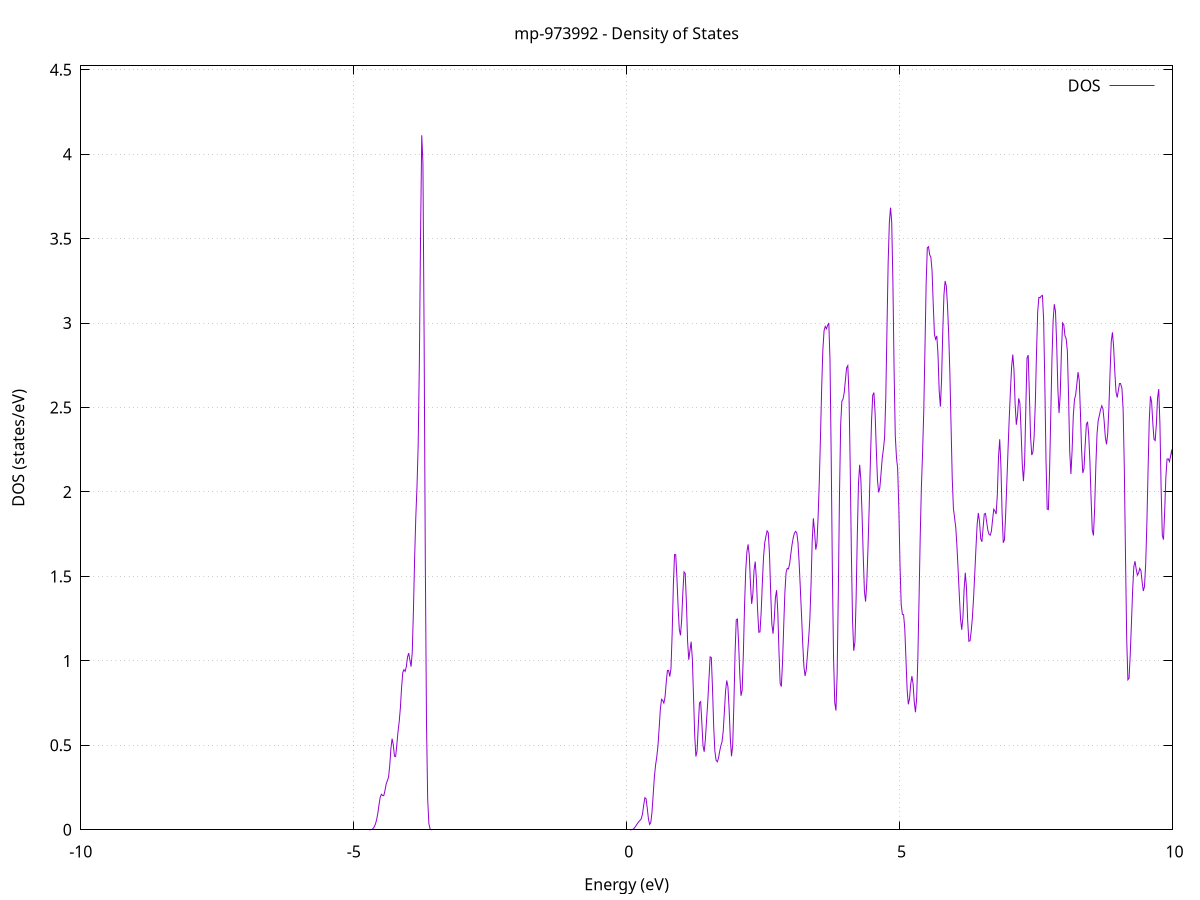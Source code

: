 set title 'mp-973992 - Density of States'
set xlabel 'Energy (eV)'
set ylabel 'DOS (states/eV)'
set grid
set xrange [-10:10]
set yrange [0:4.523]
set xzeroaxis lt -1
set terminal png size 800,600
set output 'mp-973992_dos_gnuplot.png'
plot '-' using 1:2 with lines title 'DOS'
-21.842900 0.000000
-21.821100 0.000000
-21.799400 0.000000
-21.777600 0.000000
-21.755900 0.000000
-21.734200 0.000000
-21.712400 0.000000
-21.690700 0.000000
-21.668900 0.000000
-21.647200 0.000000
-21.625500 0.000000
-21.603700 0.000000
-21.582000 0.000000
-21.560200 0.000000
-21.538500 0.000000
-21.516700 0.000000
-21.495000 0.000000
-21.473300 0.000000
-21.451500 0.000000
-21.429800 0.000000
-21.408000 0.000000
-21.386300 0.000000
-21.364600 0.000000
-21.342800 0.000000
-21.321100 0.000000
-21.299300 0.000000
-21.277600 0.000000
-21.255800 0.000000
-21.234100 0.000000
-21.212400 0.000000
-21.190600 0.000000
-21.168900 0.000000
-21.147100 0.000000
-21.125400 0.000000
-21.103700 0.000000
-21.081900 0.000000
-21.060200 0.000000
-21.038400 0.000000
-21.016700 0.000000
-20.994900 0.000000
-20.973200 0.000000
-20.951500 0.000000
-20.929700 0.000000
-20.908000 0.000000
-20.886200 0.000000
-20.864500 0.000000
-20.842700 0.000000
-20.821000 0.000000
-20.799300 0.000000
-20.777500 0.000000
-20.755800 0.000000
-20.734000 0.000000
-20.712300 0.000000
-20.690600 0.000000
-20.668800 0.000000
-20.647100 0.000000
-20.625300 0.000000
-20.603600 0.000000
-20.581800 0.000000
-20.560100 0.000000
-20.538400 0.000000
-20.516600 0.000000
-20.494900 0.000000
-20.473100 0.000000
-20.451400 0.000000
-20.429700 0.000000
-20.407900 0.000000
-20.386200 0.000000
-20.364400 0.000000
-20.342700 0.000000
-20.320900 0.000000
-20.299200 0.000000
-20.277500 0.000000
-20.255700 0.000000
-20.234000 0.000000
-20.212200 0.000000
-20.190500 0.000000
-20.168800 0.000000
-20.147000 0.000000
-20.125300 0.000000
-20.103500 0.000000
-20.081800 0.000000
-20.060000 0.000000
-20.038300 0.000000
-20.016600 0.000000
-19.994800 0.000100
-19.973100 0.001200
-19.951300 0.008700
-19.929600 0.046500
-19.907900 0.180200
-19.886100 0.523500
-19.864400 1.189100
-19.842600 2.242600
-19.820900 3.724700
-19.799100 5.610400
-19.777400 7.682900
-19.755700 9.650800
-19.733900 11.528300
-19.712200 13.600200
-19.690400 15.714200
-19.668700 17.032600
-19.646900 16.956900
-19.625200 15.784500
-19.603500 14.195200
-19.581700 12.729200
-19.560000 11.814800
-19.538200 11.759000
-19.516500 12.555600
-19.494800 13.803200
-19.473000 14.928200
-19.451300 15.611600
-19.429500 15.951300
-19.407800 16.011800
-19.386000 15.445900
-19.364300 14.084800
-19.342600 12.578100
-19.320800 11.775900
-19.299100 11.843100
-19.277300 12.388200
-19.255600 12.907300
-19.233900 12.971400
-19.212100 12.462000
-19.190400 11.452000
-19.168600 9.798200
-19.146900 7.374800
-19.125100 4.603200
-19.103400 2.272800
-19.081700 0.856700
-19.059900 0.240200
-19.038200 0.049200
-19.016400 0.007200
-18.994700 0.000800
-18.973000 0.000100
-18.951200 0.000000
-18.929500 0.000000
-18.907700 0.000000
-18.886000 0.000000
-18.864200 0.000000
-18.842500 0.000000
-18.820800 0.000000
-18.799000 0.000000
-18.777300 0.000000
-18.755500 0.000000
-18.733800 0.000000
-18.712100 0.000000
-18.690300 0.000000
-18.668600 0.000000
-18.646800 0.000000
-18.625100 0.000000
-18.603300 0.000000
-18.581600 0.000000
-18.559900 0.000000
-18.538100 0.000000
-18.516400 0.000000
-18.494600 0.000000
-18.472900 0.000000
-18.451200 0.000000
-18.429400 0.000000
-18.407700 0.000000
-18.385900 0.000000
-18.364200 0.000000
-18.342400 0.000000
-18.320700 0.000000
-18.299000 0.000000
-18.277200 0.000000
-18.255500 0.000000
-18.233700 0.000000
-18.212000 0.000000
-18.190200 0.000000
-18.168500 0.000000
-18.146800 0.000000
-18.125000 0.000000
-18.103300 0.000000
-18.081500 0.000000
-18.059800 0.000000
-18.038100 0.000000
-18.016300 0.000000
-17.994600 0.000000
-17.972800 0.000000
-17.951100 0.000000
-17.929300 0.000000
-17.907600 0.000000
-17.885900 0.000000
-17.864100 0.000000
-17.842400 0.000000
-17.820600 0.000000
-17.798900 0.000000
-17.777200 0.000000
-17.755400 0.000000
-17.733700 0.000000
-17.711900 0.000000
-17.690200 0.000000
-17.668400 0.000000
-17.646700 0.000000
-17.625000 0.000000
-17.603200 0.000000
-17.581500 0.000000
-17.559700 0.000000
-17.538000 0.000000
-17.516300 0.000000
-17.494500 0.000000
-17.472800 0.000000
-17.451000 0.000000
-17.429300 0.000000
-17.407500 0.000000
-17.385800 0.000000
-17.364100 0.000000
-17.342300 0.000000
-17.320600 0.000000
-17.298800 0.000000
-17.277100 0.000000
-17.255400 0.000000
-17.233600 0.000000
-17.211900 0.000000
-17.190100 0.000000
-17.168400 0.000000
-17.146600 0.000000
-17.124900 0.000000
-17.103200 0.000000
-17.081400 0.000000
-17.059700 0.000000
-17.037900 0.000000
-17.016200 0.000000
-16.994500 0.000000
-16.972700 0.000000
-16.951000 0.000000
-16.929200 0.000000
-16.907500 0.000000
-16.885700 0.000000
-16.864000 0.000000
-16.842300 0.000000
-16.820500 0.000000
-16.798800 0.000000
-16.777000 0.000000
-16.755300 0.000000
-16.733500 0.000000
-16.711800 0.000000
-16.690100 0.000000
-16.668300 0.000000
-16.646600 0.000000
-16.624800 0.000000
-16.603100 0.000000
-16.581400 0.000000
-16.559600 0.000000
-16.537900 0.000000
-16.516100 0.000000
-16.494400 0.000000
-16.472600 0.000000
-16.450900 0.000000
-16.429200 0.000000
-16.407400 0.000000
-16.385700 0.000000
-16.363900 0.000000
-16.342200 0.000000
-16.320500 0.000000
-16.298700 0.000000
-16.277000 0.000000
-16.255200 0.000000
-16.233500 0.000000
-16.211700 0.000000
-16.190000 0.000000
-16.168300 0.000000
-16.146500 0.000000
-16.124800 0.000000
-16.103000 0.000000
-16.081300 0.000000
-16.059600 0.000000
-16.037800 0.000000
-16.016100 0.000000
-15.994300 0.000000
-15.972600 0.000000
-15.950800 0.000000
-15.929100 0.000000
-15.907400 0.000000
-15.885600 0.000000
-15.863900 0.000000
-15.842100 0.000000
-15.820400 0.000000
-15.798700 0.000000
-15.776900 0.000000
-15.755200 0.000000
-15.733400 0.000000
-15.711700 0.000000
-15.689900 0.000000
-15.668200 0.000000
-15.646500 0.000000
-15.624700 0.000000
-15.603000 0.000000
-15.581200 0.000000
-15.559500 0.000000
-15.537700 0.000000
-15.516000 0.000000
-15.494300 0.000000
-15.472500 0.000000
-15.450800 0.000000
-15.429000 0.000000
-15.407300 0.000000
-15.385600 0.000000
-15.363800 0.000000
-15.342100 0.000000
-15.320300 0.000000
-15.298600 0.000000
-15.276800 0.000000
-15.255100 0.000000
-15.233400 0.000000
-15.211600 0.000000
-15.189900 0.000000
-15.168100 0.000000
-15.146400 0.000000
-15.124700 0.000000
-15.102900 0.000000
-15.081200 0.000000
-15.059400 0.000000
-15.037700 0.000000
-15.015900 0.000000
-14.994200 0.000000
-14.972500 0.000000
-14.950700 0.000000
-14.929000 0.000000
-14.907200 0.000000
-14.885500 0.000000
-14.863800 0.000000
-14.842000 0.000000
-14.820300 0.000000
-14.798500 0.000000
-14.776800 0.000000
-14.755000 0.000000
-14.733300 0.000000
-14.711600 0.000000
-14.689800 0.000000
-14.668100 0.000000
-14.646300 0.000000
-14.624600 0.000000
-14.602900 0.000000
-14.581100 0.000000
-14.559400 0.000000
-14.537600 0.000000
-14.515900 0.000000
-14.494100 0.000000
-14.472400 0.000000
-14.450700 0.000000
-14.428900 0.000000
-14.407200 0.000000
-14.385400 0.000000
-14.363700 0.000000
-14.342000 0.000000
-14.320200 0.000000
-14.298500 0.000000
-14.276700 0.000000
-14.255000 0.000000
-14.233200 0.000000
-14.211500 0.000000
-14.189800 0.000000
-14.168000 0.000000
-14.146300 0.000000
-14.124500 0.000000
-14.102800 0.000000
-14.081000 0.000000
-14.059300 0.000000
-14.037600 0.000000
-14.015800 0.000000
-13.994100 0.000000
-13.972300 0.000000
-13.950600 0.000000
-13.928900 0.000000
-13.907100 0.000000
-13.885400 0.000000
-13.863600 0.000000
-13.841900 0.000000
-13.820100 0.000000
-13.798400 0.000000
-13.776700 0.000000
-13.754900 0.000000
-13.733200 0.000000
-13.711400 0.000000
-13.689700 0.000000
-13.668000 0.000000
-13.646200 0.000000
-13.624500 0.000000
-13.602700 0.000000
-13.581000 0.000000
-13.559200 0.000000
-13.537500 0.000000
-13.515800 0.000000
-13.494000 0.000000
-13.472300 0.000000
-13.450500 0.000000
-13.428800 0.000000
-13.407100 0.000000
-13.385300 0.000000
-13.363600 0.000000
-13.341800 0.000000
-13.320100 0.000000
-13.298300 0.000000
-13.276600 0.000000
-13.254900 0.000000
-13.233100 0.000000
-13.211400 0.000000
-13.189600 0.000000
-13.167900 0.000000
-13.146200 0.000000
-13.124400 0.000000
-13.102700 0.000000
-13.080900 0.000000
-13.059200 0.000000
-13.037400 0.000000
-13.015700 0.000000
-12.994000 0.000000
-12.972200 0.000000
-12.950500 0.000000
-12.928700 0.000000
-12.907000 0.000000
-12.885300 0.000000
-12.863500 0.000000
-12.841800 0.000000
-12.820000 0.000000
-12.798300 0.000000
-12.776500 0.000000
-12.754800 0.000000
-12.733100 0.000000
-12.711300 0.000000
-12.689600 0.000000
-12.667800 0.000000
-12.646100 0.000000
-12.624300 0.000000
-12.602600 0.000000
-12.580900 0.000000
-12.559100 0.000000
-12.537400 0.000000
-12.515600 0.000000
-12.493900 0.000000
-12.472200 0.000000
-12.450400 0.000000
-12.428700 0.000000
-12.406900 0.000000
-12.385200 0.000000
-12.363400 0.000000
-12.341700 0.000000
-12.320000 0.000000
-12.298200 0.000000
-12.276500 0.000000
-12.254700 0.000000
-12.233000 0.000000
-12.211300 0.000000
-12.189500 0.000000
-12.167800 0.000000
-12.146000 0.000000
-12.124300 0.000100
-12.102500 0.001200
-12.080800 0.014500
-12.059100 0.125900
-12.037300 0.784900
-12.015600 3.513800
-11.993800 11.310000
-11.972100 26.185400
-11.950400 43.621000
-11.928600 52.330400
-11.906900 45.295400
-11.885100 28.370900
-11.863400 12.904100
-11.841600 4.274700
-11.819900 1.032600
-11.798200 0.181600
-11.776400 0.023100
-11.754700 0.002100
-11.732900 0.000100
-11.711200 0.000000
-11.689500 0.000000
-11.667700 0.000000
-11.646000 0.000000
-11.624200 0.000000
-11.602500 0.000000
-11.580700 0.000000
-11.559000 0.000000
-11.537300 0.000000
-11.515500 0.000000
-11.493800 0.000000
-11.472000 0.000000
-11.450300 0.000000
-11.428600 0.000000
-11.406800 0.000000
-11.385100 0.000000
-11.363300 0.000000
-11.341600 0.000000
-11.319800 0.000000
-11.298100 0.000000
-11.276400 0.000000
-11.254600 0.000000
-11.232900 0.000000
-11.211100 0.000000
-11.189400 0.000000
-11.167600 0.000000
-11.145900 0.000000
-11.124200 0.000000
-11.102400 0.000000
-11.080700 0.000000
-11.058900 0.000000
-11.037200 0.000000
-11.015500 0.000000
-10.993700 0.000000
-10.972000 0.000000
-10.950200 0.000000
-10.928500 0.000000
-10.906700 0.000000
-10.885000 0.000000
-10.863300 0.000000
-10.841500 0.000000
-10.819800 0.000000
-10.798000 0.000000
-10.776300 0.000000
-10.754600 0.000000
-10.732800 0.000000
-10.711100 0.000000
-10.689300 0.000000
-10.667600 0.000000
-10.645800 0.000000
-10.624100 0.000000
-10.602400 0.000000
-10.580600 0.000000
-10.558900 0.000000
-10.537100 0.000000
-10.515400 0.000000
-10.493700 0.000000
-10.471900 0.000000
-10.450200 0.000000
-10.428400 0.000000
-10.406700 0.000000
-10.384900 0.000000
-10.363200 0.000000
-10.341500 0.000000
-10.319700 0.000000
-10.298000 0.000000
-10.276200 0.000000
-10.254500 0.000000
-10.232800 0.000000
-10.211000 0.000000
-10.189300 0.000000
-10.167500 0.000000
-10.145800 0.000000
-10.124000 0.000000
-10.102300 0.000000
-10.080600 0.000000
-10.058800 0.000000
-10.037100 0.000000
-10.015300 0.000000
-9.993600 0.000000
-9.971800 0.000000
-9.950100 0.000000
-9.928400 0.000000
-9.906600 0.000000
-9.884900 0.000000
-9.863100 0.000000
-9.841400 0.000000
-9.819700 0.000000
-9.797900 0.000000
-9.776200 0.000000
-9.754400 0.000000
-9.732700 0.000000
-9.710900 0.000000
-9.689200 0.000000
-9.667500 0.000000
-9.645700 0.000000
-9.624000 0.000000
-9.602200 0.000000
-9.580500 0.000000
-9.558800 0.000000
-9.537000 0.000000
-9.515300 0.000000
-9.493500 0.000000
-9.471800 0.000000
-9.450000 0.000000
-9.428300 0.000000
-9.406600 0.000000
-9.384800 0.000000
-9.363100 0.000000
-9.341300 0.000000
-9.319600 0.000000
-9.297900 0.000000
-9.276100 0.000000
-9.254400 0.000000
-9.232600 0.000000
-9.210900 0.000000
-9.189100 0.000000
-9.167400 0.000000
-9.145700 0.000000
-9.123900 0.000000
-9.102200 0.000000
-9.080400 0.000000
-9.058700 0.000000
-9.037000 0.000000
-9.015200 0.000000
-8.993500 0.000000
-8.971700 0.000000
-8.950000 0.000000
-8.928200 0.000000
-8.906500 0.000000
-8.884800 0.000000
-8.863000 0.000000
-8.841300 0.000000
-8.819500 0.000000
-8.797800 0.000000
-8.776100 0.000000
-8.754300 0.000000
-8.732600 0.000000
-8.710800 0.000000
-8.689100 0.000000
-8.667300 0.000000
-8.645600 0.000000
-8.623900 0.000000
-8.602100 0.000000
-8.580400 0.000000
-8.558600 0.000000
-8.536900 0.000000
-8.515100 0.000000
-8.493400 0.000000
-8.471700 0.000000
-8.449900 0.000000
-8.428200 0.000000
-8.406400 0.000000
-8.384700 0.000000
-8.363000 0.000000
-8.341200 0.000000
-8.319500 0.000000
-8.297700 0.000000
-8.276000 0.000000
-8.254200 0.000000
-8.232500 0.000000
-8.210800 0.000000
-8.189000 0.000000
-8.167300 0.000000
-8.145500 0.000000
-8.123800 0.000000
-8.102100 0.000000
-8.080300 0.000000
-8.058600 0.000000
-8.036800 0.000000
-8.015100 0.000000
-7.993300 0.000000
-7.971600 0.000000
-7.949900 0.000000
-7.928100 0.000000
-7.906400 0.000000
-7.884600 0.000000
-7.862900 0.000000
-7.841200 0.000000
-7.819400 0.000000
-7.797700 0.000000
-7.775900 0.000000
-7.754200 0.000000
-7.732400 0.000000
-7.710700 0.000000
-7.689000 0.000000
-7.667200 0.000000
-7.645500 0.000000
-7.623700 0.000000
-7.602000 0.000000
-7.580300 0.000000
-7.558500 0.000000
-7.536800 0.000000
-7.515000 0.000000
-7.493300 0.000000
-7.471500 0.000000
-7.449800 0.000000
-7.428100 0.000000
-7.406300 0.000000
-7.384600 0.000000
-7.362800 0.000000
-7.341100 0.000000
-7.319400 0.000000
-7.297600 0.000000
-7.275900 0.000000
-7.254100 0.000000
-7.232400 0.000000
-7.210600 0.000000
-7.188900 0.000000
-7.167200 0.000000
-7.145400 0.000000
-7.123700 0.000000
-7.101900 0.000000
-7.080200 0.000000
-7.058400 0.000000
-7.036700 0.000000
-7.015000 0.000000
-6.993200 0.000000
-6.971500 0.000000
-6.949700 0.000000
-6.928000 0.000000
-6.906300 0.000000
-6.884500 0.000000
-6.862800 0.000000
-6.841000 0.000000
-6.819300 0.000000
-6.797500 0.000000
-6.775800 0.000000
-6.754100 0.000000
-6.732300 0.000000
-6.710600 0.000000
-6.688800 0.000000
-6.667100 0.000000
-6.645400 0.000000
-6.623600 0.000000
-6.601900 0.000000
-6.580100 0.000000
-6.558400 0.000000
-6.536600 0.000000
-6.514900 0.000000
-6.493200 0.000000
-6.471400 0.000000
-6.449700 0.000000
-6.427900 0.000000
-6.406200 0.000000
-6.384500 0.000000
-6.362700 0.000000
-6.341000 0.000000
-6.319200 0.000000
-6.297500 0.000000
-6.275700 0.000000
-6.254000 0.000000
-6.232300 0.000000
-6.210500 0.000000
-6.188800 0.000000
-6.167000 0.000000
-6.145300 0.000000
-6.123600 0.000000
-6.101800 0.000000
-6.080100 0.000000
-6.058300 0.000000
-6.036600 0.000000
-6.014800 0.000000
-5.993100 0.000000
-5.971400 0.000000
-5.949600 0.000000
-5.927900 0.000000
-5.906100 0.000000
-5.884400 0.000000
-5.862600 0.000000
-5.840900 0.000000
-5.819200 0.000000
-5.797400 0.000000
-5.775700 0.000000
-5.753900 0.000000
-5.732200 0.000000
-5.710500 0.000000
-5.688700 0.000000
-5.667000 0.000000
-5.645200 0.000000
-5.623500 0.000000
-5.601700 0.000000
-5.580000 0.000000
-5.558300 0.000000
-5.536500 0.000000
-5.514800 0.000000
-5.493000 0.000000
-5.471300 0.000000
-5.449600 0.000000
-5.427800 0.000000
-5.406100 0.000000
-5.384300 0.000000
-5.362600 0.000000
-5.340800 0.000000
-5.319100 0.000000
-5.297400 0.000000
-5.275600 0.000000
-5.253900 0.000000
-5.232100 0.000000
-5.210400 0.000000
-5.188700 0.000000
-5.166900 0.000000
-5.145200 0.000000
-5.123400 0.000000
-5.101700 0.000000
-5.079900 0.000000
-5.058200 0.000000
-5.036500 0.000000
-5.014700 0.000000
-4.993000 0.000000
-4.971200 0.000000
-4.949500 0.000000
-4.927800 0.000000
-4.906000 0.000000
-4.884300 0.000000
-4.862500 0.000000
-4.840800 0.000000
-4.819000 0.000000
-4.797300 0.000000
-4.775600 0.000000
-4.753800 0.000000
-4.732100 0.000000
-4.710300 0.000100
-4.688600 0.000500
-4.666900 0.002300
-4.645100 0.007400
-4.623400 0.017800
-4.601600 0.034600
-4.579900 0.060100
-4.558100 0.098800
-4.536400 0.148700
-4.514700 0.192700
-4.492900 0.210100
-4.471200 0.202700
-4.449400 0.202300
-4.427700 0.231700
-4.405900 0.270600
-4.384200 0.290300
-4.362500 0.310900
-4.340700 0.377200
-4.319000 0.479900
-4.297200 0.539300
-4.275500 0.504000
-4.253800 0.436000
-4.232000 0.433500
-4.210300 0.503300
-4.188500 0.580000
-4.166800 0.639700
-4.145000 0.722700
-4.123300 0.841000
-4.101600 0.931100
-4.079800 0.947500
-4.058100 0.937700
-4.036300 0.965700
-4.014600 1.022200
-3.992900 1.045800
-3.971100 1.005400
-3.949400 0.966000
-3.927600 1.050900
-3.905900 1.301000
-3.884100 1.610000
-3.862400 1.852700
-3.840700 2.030900
-3.818900 2.279200
-3.797200 2.774000
-3.775400 3.519700
-3.753700 4.112200
-3.732000 3.947500
-3.710200 2.910000
-3.688500 1.590400
-3.666700 0.632400
-3.645000 0.180900
-3.623200 0.036900
-3.601500 0.005300
-3.579800 0.000500
-3.558000 0.000000
-3.536300 0.000000
-3.514500 0.000000
-3.492800 0.000000
-3.471100 0.000000
-3.449300 0.000000
-3.427600 0.000000
-3.405800 0.000000
-3.384100 0.000000
-3.362300 0.000000
-3.340600 0.000000
-3.318900 0.000000
-3.297100 0.000000
-3.275400 0.000000
-3.253600 0.000000
-3.231900 0.000000
-3.210200 0.000000
-3.188400 0.000000
-3.166700 0.000000
-3.144900 0.000000
-3.123200 0.000000
-3.101400 0.000000
-3.079700 0.000000
-3.058000 0.000000
-3.036200 0.000000
-3.014500 0.000000
-2.992700 0.000000
-2.971000 0.000000
-2.949200 0.000000
-2.927500 0.000000
-2.905800 0.000000
-2.884000 0.000000
-2.862300 0.000000
-2.840500 0.000000
-2.818800 0.000000
-2.797100 0.000000
-2.775300 0.000000
-2.753600 0.000000
-2.731800 0.000000
-2.710100 0.000000
-2.688300 0.000000
-2.666600 0.000000
-2.644900 0.000000
-2.623100 0.000000
-2.601400 0.000000
-2.579600 0.000000
-2.557900 0.000000
-2.536200 0.000000
-2.514400 0.000000
-2.492700 0.000000
-2.470900 0.000000
-2.449200 0.000000
-2.427400 0.000000
-2.405700 0.000000
-2.384000 0.000000
-2.362200 0.000000
-2.340500 0.000000
-2.318700 0.000000
-2.297000 0.000000
-2.275300 0.000000
-2.253500 0.000000
-2.231800 0.000000
-2.210000 0.000000
-2.188300 0.000000
-2.166500 0.000000
-2.144800 0.000000
-2.123100 0.000000
-2.101300 0.000000
-2.079600 0.000000
-2.057800 0.000000
-2.036100 0.000000
-2.014400 0.000000
-1.992600 0.000000
-1.970900 0.000000
-1.949100 0.000000
-1.927400 0.000000
-1.905600 0.000000
-1.883900 0.000000
-1.862200 0.000000
-1.840400 0.000000
-1.818700 0.000000
-1.796900 0.000000
-1.775200 0.000000
-1.753500 0.000000
-1.731700 0.000000
-1.710000 0.000000
-1.688200 0.000000
-1.666500 0.000000
-1.644700 0.000000
-1.623000 0.000000
-1.601300 0.000000
-1.579500 0.000000
-1.557800 0.000000
-1.536000 0.000000
-1.514300 0.000000
-1.492500 0.000000
-1.470800 0.000000
-1.449100 0.000000
-1.427300 0.000000
-1.405600 0.000000
-1.383800 0.000000
-1.362100 0.000000
-1.340400 0.000000
-1.318600 0.000000
-1.296900 0.000000
-1.275100 0.000000
-1.253400 0.000000
-1.231600 0.000000
-1.209900 0.000000
-1.188200 0.000000
-1.166400 0.000000
-1.144700 0.000000
-1.122900 0.000000
-1.101200 0.000000
-1.079500 0.000000
-1.057700 0.000000
-1.036000 0.000000
-1.014200 0.000000
-0.992500 0.000000
-0.970700 0.000000
-0.949000 0.000000
-0.927300 0.000000
-0.905500 0.000000
-0.883800 0.000000
-0.862000 0.000000
-0.840300 0.000000
-0.818600 0.000000
-0.796800 0.000000
-0.775100 0.000000
-0.753300 0.000000
-0.731600 0.000000
-0.709800 0.000000
-0.688100 0.000000
-0.666400 0.000000
-0.644600 0.000000
-0.622900 0.000000
-0.601100 0.000000
-0.579400 0.000000
-0.557700 0.000000
-0.535900 0.000000
-0.514200 0.000000
-0.492400 0.000000
-0.470700 0.000000
-0.448900 0.000000
-0.427200 0.000000
-0.405500 0.000000
-0.383700 0.000000
-0.362000 0.000000
-0.340200 0.000000
-0.318500 0.000000
-0.296700 0.000000
-0.275000 0.000000
-0.253300 0.000000
-0.231500 0.000000
-0.209800 0.000000
-0.188000 0.000000
-0.166300 0.000000
-0.144600 0.000000
-0.122800 0.000000
-0.101100 0.000000
-0.079300 0.000000
-0.057600 0.000000
-0.035800 0.000000
-0.014100 0.000000
0.007600 0.000000
0.029400 0.000000
0.051100 0.000000
0.072900 0.000100
0.094600 0.000800
0.116300 0.003200
0.138100 0.009100
0.159800 0.018600
0.181600 0.029300
0.203300 0.039500
0.225100 0.049000
0.246800 0.056300
0.268500 0.065700
0.290300 0.093100
0.312000 0.144900
0.333800 0.189700
0.355500 0.184200
0.377200 0.128500
0.399000 0.065100
0.420700 0.031700
0.442500 0.042700
0.464200 0.103900
0.486000 0.206300
0.507700 0.310900
0.529400 0.381700
0.551200 0.429800
0.572900 0.494800
0.594700 0.596900
0.616400 0.709400
0.638100 0.772500
0.659900 0.766500
0.681600 0.749900
0.703400 0.786400
0.725100 0.872000
0.746900 0.943200
0.768600 0.943600
0.790300 0.907200
0.812100 0.954900
0.833800 1.161800
0.855600 1.444300
0.877300 1.629300
0.899000 1.628900
0.920800 1.493800
0.942500 1.320800
0.964300 1.186400
0.986000 1.151300
1.007800 1.242200
1.029500 1.404300
1.051200 1.526800
1.073000 1.517600
1.094700 1.348200
1.116500 1.116200
1.138200 1.006500
1.160000 1.061800
1.181700 1.113700
1.203400 1.014600
1.225200 0.790600
1.246900 0.560400
1.268700 0.433900
1.290400 0.466000
1.312100 0.614500
1.333900 0.751000
1.355600 0.758800
1.377400 0.635600
1.399100 0.497400
1.420900 0.461700
1.442600 0.537300
1.464300 0.648900
1.486100 0.757700
1.507800 0.893100
1.529600 1.023700
1.551300 1.019500
1.573000 0.837700
1.594800 0.609600
1.616500 0.466000
1.638300 0.412100
1.660000 0.402500
1.681800 0.422200
1.703500 0.463500
1.725200 0.497200
1.747000 0.520400
1.768700 0.581000
1.790500 0.697900
1.812200 0.820800
1.833900 0.883900
1.855700 0.848200
1.877400 0.715400
1.899200 0.541800
1.920900 0.435100
1.942700 0.499000
1.964400 0.741400
1.986100 1.044600
2.007900 1.243300
2.029600 1.248100
2.051400 1.102400
2.073100 0.916100
2.094800 0.793500
2.116600 0.827700
2.138300 1.043200
2.160100 1.327400
2.181800 1.536000
2.203600 1.646600
2.225300 1.689800
2.247000 1.624000
2.268800 1.453600
2.290500 1.337600
2.312300 1.396700
2.334000 1.538400
2.355700 1.587700
2.377500 1.482100
2.399200 1.298900
2.421000 1.169600
2.442700 1.171500
2.464500 1.289600
2.486200 1.461800
2.507900 1.614600
2.529700 1.699000
2.551400 1.737100
2.573200 1.769600
2.594900 1.758900
2.616700 1.632800
2.638400 1.411400
2.660100 1.218100
2.681900 1.160800
2.703600 1.243200
2.725400 1.373600
2.747100 1.418500
2.768800 1.292900
2.790600 1.054100
2.812300 0.866500
2.834100 0.848100
2.855800 0.990000
2.877600 1.207400
2.899300 1.407600
2.921000 1.523300
2.942800 1.547800
2.964500 1.544600
2.986300 1.575300
3.008000 1.633600
3.029700 1.687600
3.051500 1.728800
3.073200 1.755500
3.095000 1.766700
3.116700 1.758700
3.138500 1.701500
3.160200 1.579900
3.181900 1.429700
3.203700 1.272100
3.225400 1.105000
3.247200 0.966900
3.268900 0.910800
3.290600 0.947100
3.312400 1.037600
3.334100 1.131500
3.355900 1.243300
3.377600 1.447300
3.399400 1.711100
3.421100 1.844300
3.442800 1.766200
3.464600 1.658600
3.486300 1.698600
3.508100 1.858200
3.529800 2.067000
3.551500 2.331700
3.573300 2.622100
3.595000 2.843700
3.616800 2.955400
3.638500 2.980100
3.660300 2.966300
3.682000 2.986800
3.703700 3.000700
3.725500 2.780400
3.747200 2.215300
3.769000 1.532200
3.790700 1.019500
3.812400 0.752700
3.834200 0.705800
3.855900 0.915600
3.877700 1.398800
3.899400 1.986700
3.921200 2.400200
3.942900 2.537900
3.964600 2.549900
3.986400 2.589600
4.008100 2.664700
4.029900 2.735600
4.051600 2.748300
4.073400 2.579300
4.095100 2.162100
4.116800 1.641400
4.138600 1.239500
4.160300 1.060100
4.182100 1.111000
4.203800 1.367700
4.225500 1.738400
4.247300 2.050700
4.269000 2.161300
4.290800 2.072100
4.312500 1.870700
4.334300 1.622500
4.356000 1.412000
4.377700 1.351100
4.399500 1.461700
4.421200 1.665700
4.443000 1.906300
4.464700 2.172400
4.486400 2.420300
4.508200 2.573100
4.529900 2.588600
4.551700 2.467000
4.573400 2.256700
4.595200 2.070800
4.616900 1.997200
4.638600 2.025600
4.660400 2.109100
4.682100 2.200100
4.703900 2.252400
4.725600 2.322500
4.747300 2.557500
4.769100 2.965000
4.790800 3.356900
4.812600 3.593700
4.834300 3.683400
4.856100 3.595700
4.877800 3.242900
4.899500 2.724200
4.921300 2.333500
4.943000 2.205700
4.964800 2.138900
4.986500 1.904500
5.008200 1.564200
5.030000 1.332500
5.051700 1.275600
5.073500 1.273600
5.095200 1.191800
5.117000 1.011600
5.138700 0.827300
5.160400 0.742900
5.182200 0.776200
5.203900 0.861700
5.225700 0.909800
5.247400 0.864000
5.269200 0.756000
5.290900 0.696100
5.312600 0.776600
5.334400 1.010300
5.356100 1.355700
5.377900 1.729800
5.399600 2.026400
5.421300 2.233500
5.443100 2.477300
5.464800 2.844700
5.486600 3.230900
5.508300 3.446100
5.530100 3.452400
5.551800 3.404200
5.573500 3.390000
5.595300 3.308700
5.617000 3.108600
5.638800 2.932900
5.660500 2.904500
5.682200 2.924200
5.704000 2.814300
5.725700 2.599800
5.747500 2.505500
5.769200 2.661600
5.791000 2.946900
5.812700 3.166100
5.834400 3.249400
5.856200 3.219300
5.877900 3.105400
5.899700 2.935700
5.921400 2.704800
5.943100 2.392900
5.964900 2.081000
5.986600 1.901900
6.008400 1.846000
6.030100 1.787700
6.051900 1.673200
6.073600 1.532400
6.095300 1.384300
6.117100 1.247700
6.138800 1.184500
6.160600 1.256300
6.182300 1.422800
6.204000 1.521900
6.225800 1.433400
6.247500 1.238800
6.269300 1.116300
6.291000 1.119000
6.312800 1.177400
6.334500 1.258500
6.356200 1.376700
6.378000 1.519600
6.399700 1.670100
6.421500 1.809500
6.443200 1.875600
6.464900 1.822900
6.486700 1.723200
6.508400 1.705100
6.530200 1.788000
6.551900 1.869400
6.573700 1.873100
6.595400 1.822300
6.617100 1.773800
6.638900 1.750000
6.660600 1.744000
6.682400 1.767900
6.704100 1.836800
6.725900 1.898100
6.747600 1.887000
6.769300 1.869400
6.791100 1.985500
6.812800 2.208700
6.834600 2.312200
6.856300 2.157100
6.878000 1.876600
6.899800 1.699400
6.921500 1.717100
6.943300 1.865600
6.965000 2.054100
6.986800 2.249300
7.008500 2.432700
7.030200 2.592700
7.052000 2.738400
7.073700 2.813800
7.095500 2.725300
7.117200 2.521400
7.138900 2.398000
7.160700 2.453700
7.182400 2.554700
7.204200 2.527500
7.225900 2.363600
7.247700 2.167200
7.269400 2.064200
7.291100 2.177700
7.312900 2.499600
7.334600 2.793600
7.356400 2.810600
7.378100 2.578000
7.399800 2.327800
7.421600 2.218500
7.443300 2.236700
7.465100 2.329100
7.486800 2.525500
7.508600 2.820200
7.530300 3.064900
7.552000 3.152300
7.573800 3.150000
7.595500 3.160500
7.617300 3.163800
7.639000 3.021100
7.660700 2.649800
7.682500 2.190400
7.704200 1.899000
7.726000 1.895700
7.747700 2.117900
7.769500 2.449900
7.791200 2.780200
7.812900 3.012800
7.834700 3.111800
7.856400 3.069800
7.878200 2.876400
7.899900 2.610900
7.921600 2.467200
7.943400 2.576100
7.965100 2.832500
7.986900 3.000900
8.008600 2.990300
8.030400 2.924600
8.052100 2.907700
8.073800 2.834800
8.095600 2.571700
8.117300 2.238300
8.139100 2.106800
8.160800 2.244500
8.182600 2.450000
8.204300 2.547600
8.226000 2.575500
8.247800 2.640000
8.269500 2.709500
8.291300 2.662100
8.313000 2.473400
8.334700 2.247300
8.356500 2.112300
8.378200 2.137700
8.400000 2.277600
8.421700 2.398800
8.443500 2.415700
8.465200 2.338300
8.486900 2.181900
8.508700 1.962200
8.530400 1.773100
8.552200 1.742800
8.573900 1.903700
8.595600 2.153500
8.617400 2.344400
8.639100 2.423600
8.660900 2.454000
8.682600 2.487900
8.704400 2.510300
8.726100 2.491900
8.747800 2.419700
8.769600 2.323700
8.791300 2.282200
8.813100 2.344200
8.834800 2.498800
8.856500 2.709800
8.878300 2.892900
8.900000 2.944900
8.921800 2.857100
8.943500 2.710000
8.965300 2.591100
8.987000 2.559500
9.008700 2.602200
9.030500 2.641200
9.052200 2.641200
9.074000 2.613100
9.095700 2.485300
9.117400 2.139200
9.139200 1.612700
9.160900 1.129600
9.182700 0.888400
9.204400 0.898100
9.226200 1.040200
9.247900 1.224100
9.269600 1.415300
9.291400 1.557000
9.313100 1.590000
9.334900 1.543800
9.356600 1.507200
9.378400 1.520400
9.400100 1.548000
9.421800 1.533800
9.443600 1.468400
9.465300 1.413700
9.487100 1.440900
9.508800 1.574100
9.530500 1.812500
9.552300 2.126600
9.574000 2.419200
9.595800 2.566900
9.617500 2.533400
9.639300 2.408500
9.661000 2.312100
9.682700 2.304600
9.704500 2.401000
9.726200 2.557100
9.748000 2.609200
9.769700 2.402100
9.791400 2.023800
9.813200 1.743500
9.834900 1.718100
9.856700 1.885600
9.878400 2.086700
9.900200 2.194900
9.921900 2.196500
9.943600 2.180300
9.965400 2.213000
9.987100 2.251400
10.008900 2.179300
10.030600 1.938300
10.052300 1.632500
10.074100 1.437100
10.095800 1.433100
10.117600 1.582800
10.139300 1.791800
10.161100 1.983900
10.182800 2.177700
10.204500 2.449600
10.226300 2.766600
10.248000 2.940800
10.269800 2.804200
10.291500 2.371000
10.313200 1.844600
10.335000 1.500000
10.356700 1.494200
10.378500 1.752500
10.400200 2.062000
10.422000 2.267100
10.443700 2.370500
10.465400 2.466400
10.487200 2.583100
10.508900 2.628200
10.530700 2.521800
10.552400 2.305300
10.574100 2.057500
10.595900 1.776300
10.617600 1.447400
10.639400 1.171600
10.661100 1.077200
10.682900 1.139300
10.704600 1.224700
10.726300 1.259800
10.748100 1.240000
10.769800 1.170700
10.791600 1.086900
10.813300 1.036200
10.835100 1.012200
10.856800 0.966500
10.878500 0.872700
10.900300 0.744500
10.922000 0.621200
10.943800 0.566200
10.965500 0.657100
10.987200 0.917100
11.009000 1.233100
11.030700 1.400300
11.052500 1.303400
11.074200 1.043900
11.096000 0.850500
11.117700 0.848400
11.139400 0.964600
11.161200 1.085900
11.182900 1.208400
11.204700 1.376500
11.226400 1.577100
11.248100 1.738600
11.269900 1.785900
11.291600 1.692600
11.313400 1.511000
11.335100 1.350300
11.356900 1.300400
11.378600 1.356700
11.400300 1.439400
11.422100 1.502300
11.443800 1.566800
11.465600 1.626600
11.487300 1.628700
11.509000 1.567100
11.530800 1.478800
11.552500 1.366000
11.574300 1.209700
11.596000 1.018000
11.617800 0.837200
11.639500 0.752400
11.661200 0.836400
11.683000 1.073800
11.704700 1.381600
11.726500 1.676200
11.748200 1.902400
11.769900 2.036300
11.791700 2.061400
11.813400 1.948000
11.835200 1.706800
11.856900 1.434500
11.878700 1.240000
11.900400 1.153600
11.922100 1.144100
11.943900 1.172000
11.965600 1.222900
11.987400 1.333000
12.009100 1.498700
12.030800 1.571800
12.052600 1.440700
12.074300 1.238200
12.096100 1.181500
12.117800 1.328000
12.139600 1.548600
12.161300 1.641700
12.183000 1.521800
12.204800 1.296800
12.226500 1.105000
12.248300 0.992200
12.270000 0.964500
12.291800 1.017300
12.313500 1.109100
12.335200 1.173900
12.357000 1.153100
12.378700 1.024800
12.400500 0.851900
12.422200 0.783700
12.443900 0.936200
12.465700 1.261800
12.487400 1.574400
12.509200 1.705000
12.530900 1.610500
12.552700 1.382400
12.574400 1.189400
12.596100 1.163000
12.617900 1.303700
12.639600 1.496100
12.661400 1.612900
12.683100 1.591700
12.704800 1.436700
12.726600 1.211200
12.748300 1.027600
12.770100 0.975200
12.791800 1.041600
12.813600 1.148400
12.835300 1.287000
12.857000 1.534700
12.878800 1.878000
12.900500 2.144800
12.922300 2.223100
12.944000 2.238600
12.965700 2.352700
12.987500 2.500100
13.009200 2.502700
13.031000 2.330200
13.052700 2.121000
13.074500 1.990700
13.096200 1.910900
13.117900 1.806900
13.139700 1.672300
13.161400 1.552400
13.183200 1.510100
13.204900 1.590300
13.226600 1.776600
13.248400 2.007900
13.270100 2.224400
13.291900 2.384000
13.313600 2.438100
13.335400 2.314900
13.357100 2.033100
13.378800 1.796600
13.400600 1.800200
13.422300 1.970500
13.444100 2.058400
13.465800 1.941700
13.487500 1.690300
13.509300 1.402100
13.531000 1.137800
13.552800 0.975100
13.574500 0.998900
13.596300 1.220900
13.618000 1.528000
13.639700 1.739700
13.661500 1.776500
13.683200 1.727900
13.705000 1.697700
13.726700 1.705100
13.748500 1.753800
13.770200 1.836500
13.791900 1.895900
13.813700 1.892700
13.835400 1.859200
13.857200 1.864100
13.878900 1.954400
13.900600 2.098500
13.922400 2.188800
13.944100 2.144300
13.965900 1.975400
13.987600 1.728300
14.009400 1.467200
14.031100 1.294300
14.052800 1.267100
14.074600 1.328000
14.096300 1.399600
14.118100 1.511200
14.139800 1.721000
14.161500 1.940000
14.183300 2.000400
14.205000 1.883300
14.226800 1.719100
14.248500 1.623100
14.270300 1.646900
14.292000 1.773600
14.313700 1.881300
14.335500 1.839100
14.357200 1.684800
14.379000 1.572300
14.400700 1.540000
14.422400 1.487800
14.444200 1.373300
14.465900 1.272100
14.487700 1.245600
14.509400 1.283400
14.531200 1.367300
14.552900 1.471500
14.574600 1.535700
14.596400 1.535800
14.618100 1.521700
14.639900 1.540500
14.661600 1.583900
14.683300 1.627600
14.705100 1.695900
14.726800 1.836000
14.748600 1.999900
14.770300 2.046100
14.792100 1.917900
14.813800 1.713100
14.835500 1.540100
14.857300 1.421100
14.879000 1.352900
14.900800 1.338900
14.922500 1.353900
14.944300 1.363000
14.966000 1.366700
14.987700 1.383800
15.009500 1.427000
15.031200 1.517300
15.053000 1.661800
15.074700 1.812200
15.096400 1.877100
15.118200 1.801400
15.139900 1.639200
15.161700 1.504600
15.183400 1.501100
15.205200 1.685800
15.226900 1.965300
15.248600 2.133500
15.270400 2.160000
15.292100 2.229200
15.313900 2.402400
15.335600 2.496600
15.357300 2.367900
15.379100 2.105800
15.400800 1.885800
15.422600 1.785900
15.444300 1.803100
15.466100 1.906600
15.487800 2.017200
15.509500 2.066400
15.531300 2.121100
15.553000 2.321500
15.574800 2.659200
15.596500 2.937400
15.618200 2.951600
15.640000 2.638900
15.661700 2.147800
15.683500 1.784900
15.705200 1.722400
15.727000 1.791200
15.748700 1.735800
15.770400 1.576400
15.792200 1.512300
15.813900 1.587600
15.835700 1.695400
15.857400 1.766100
15.879100 1.771500
15.900900 1.700200
15.922600 1.609600
15.944400 1.591900
15.966100 1.691400
15.987900 1.870100
16.009600 2.022700
16.031300 2.070900
16.053100 2.037500
16.074800 1.985000
16.096600 1.957600
16.118300 1.975100
16.140000 1.965800
16.161800 1.801200
16.183500 1.518600
16.205300 1.353500
16.227000 1.465000
16.248800 1.739300
16.270500 1.927900
16.292200 1.919700
16.314000 1.802800
16.335700 1.700700
16.357500 1.649200
16.379200 1.646000
16.401000 1.719900
16.422700 1.889600
16.444400 2.091800
16.466200 2.211200
16.487900 2.191000
16.509700 2.090100
16.531400 1.985500
16.553100 1.856300
16.574900 1.674100
16.596600 1.521200
16.618400 1.488600
16.640100 1.584900
16.661900 1.769000
16.683600 1.916800
16.705300 1.857700
16.727100 1.583800
16.748800 1.277400
16.770600 1.099100
16.792300 1.089900
16.814000 1.243400
16.835800 1.512200
16.857500 1.742100
16.879300 1.769600
16.901000 1.611800
16.922800 1.406500
16.944500 1.199100
16.966200 0.963400
16.988000 0.751200
17.009700 0.648800
17.031500 0.663900
17.053200 0.734900
17.074900 0.786400
17.096700 0.785300
17.118400 0.781100
17.140200 0.845500
17.161900 0.993400
17.183700 1.209300
17.205400 1.477000
17.227100 1.746300
17.248900 1.956800
17.270600 2.092300
17.292400 2.156800
17.314100 2.145700
17.335800 2.056300
17.357600 1.893100
17.379300 1.709400
17.401100 1.618500
17.422800 1.687500
17.444600 1.860000
17.466300 2.022900
17.488000 2.100400
17.509800 2.092200
17.531500 2.067000
17.553300 2.069700
17.575000 2.024800
17.596700 1.837800
17.618500 1.575700
17.640200 1.398000
17.662000 1.344600
17.683700 1.331800
17.705500 1.306500
17.727200 1.285900
17.748900 1.312900
17.770700 1.424300
17.792400 1.595800
17.814200 1.745600
17.835900 1.825100
17.857700 1.846400
17.879400 1.862100
17.901100 1.950800
17.922900 2.114700
17.944600 2.230800
17.966400 2.232100
17.988100 2.242900
18.009800 2.403200
18.031600 2.629900
18.053300 2.700200
18.075100 2.560400
18.096800 2.401600
18.118600 2.382200
18.140300 2.393200
18.162000 2.231000
18.183800 1.947600
18.205500 1.805300
18.227300 1.911600
18.249000 2.159900
18.270700 2.428000
18.292500 2.591200
18.314200 2.524900
18.336000 2.288700
18.357700 2.111700
18.379500 2.096100
18.401200 2.106200
18.422900 1.991800
18.444700 1.780800
18.466400 1.611600
18.488200 1.586000
18.509900 1.730700
18.531600 1.964100
18.553400 2.102700
18.575100 2.058900
18.596900 1.941200
18.618600 1.856100
18.640400 1.783000
18.662100 1.689800
18.683800 1.602900
18.705600 1.524000
18.727300 1.405100
18.749100 1.258600
18.770800 1.205400
18.792500 1.359700
18.814300 1.699300
18.836000 2.031200
18.857800 2.131300
18.879500 1.984500
18.901300 1.800100
18.923000 1.747800
18.944700 1.799500
18.966500 1.839300
18.988200 1.789700
19.010000 1.627400
19.031700 1.413800
19.053400 1.283000
19.075200 1.278600
19.096900 1.270300
19.118700 1.139400
19.140400 0.950300
19.162200 0.844400
19.183900 0.858700
19.205600 0.909100
19.227400 0.893300
19.249100 0.786700
19.270900 0.634700
19.292600 0.489300
19.314400 0.399500
19.336100 0.407200
19.357800 0.497700
19.379600 0.588700
19.401300 0.607100
19.423100 0.562900
19.444800 0.503700
19.466500 0.426600
19.488300 0.310400
19.510000 0.190400
19.531800 0.121000
19.553500 0.101900
19.575300 0.090700
19.597000 0.065400
19.618700 0.039100
19.640500 0.026700
19.662200 0.024300
19.684000 0.020900
19.705700 0.013400
19.727400 0.006000
19.749200 0.001900
19.770900 0.000400
19.792700 0.000100
19.814400 0.000000
19.836200 0.000000
19.857900 0.000000
19.879600 0.000000
19.901400 0.000000
19.923100 0.000000
19.944900 0.000000
19.966600 0.000000
19.988300 0.000000
20.010100 0.000000
20.031800 0.000000
20.053600 0.000000
20.075300 0.000000
20.097100 0.000000
20.118800 0.000000
20.140500 0.000000
20.162300 0.000000
20.184000 0.000000
20.205800 0.000000
20.227500 0.000000
20.249200 0.000000
20.271000 0.000000
20.292700 0.000000
20.314500 0.000000
20.336200 0.000000
20.358000 0.000000
20.379700 0.000000
20.401400 0.000000
20.423200 0.000000
20.444900 0.000000
20.466700 0.000000
20.488400 0.000000
20.510200 0.000000
20.531900 0.000000
20.553600 0.000000
20.575400 0.000000
20.597100 0.000000
20.618900 0.000000
20.640600 0.000000
20.662300 0.000000
20.684100 0.000000
20.705800 0.000000
20.727600 0.000000
20.749300 0.000000
20.771100 0.000000
20.792800 0.000000
20.814500 0.000000
20.836300 0.000000
20.858000 0.000000
20.879800 0.000000
20.901500 0.000000
20.923200 0.000000
20.945000 0.000000
20.966700 0.000000
20.988500 0.000000
21.010200 0.000000
21.032000 0.000000
21.053700 0.000000
21.075400 0.000000
21.097200 0.000000
21.118900 0.000000
21.140700 0.000000
21.162400 0.000000
21.184100 0.000000
21.205900 0.000000
21.227600 0.000000
21.249400 0.000000
21.271100 0.000000
21.292900 0.000000
21.314600 0.000000
21.336300 0.000000
21.358100 0.000000
21.379800 0.000000
21.401600 0.000000
21.423300 0.000000
21.445000 0.000000
21.466800 0.000000
21.488500 0.000000
21.510300 0.000000
21.532000 0.000000
21.553800 0.000000
21.575500 0.000000
21.597200 0.000000
21.619000 0.000000
21.640700 0.000000
e
